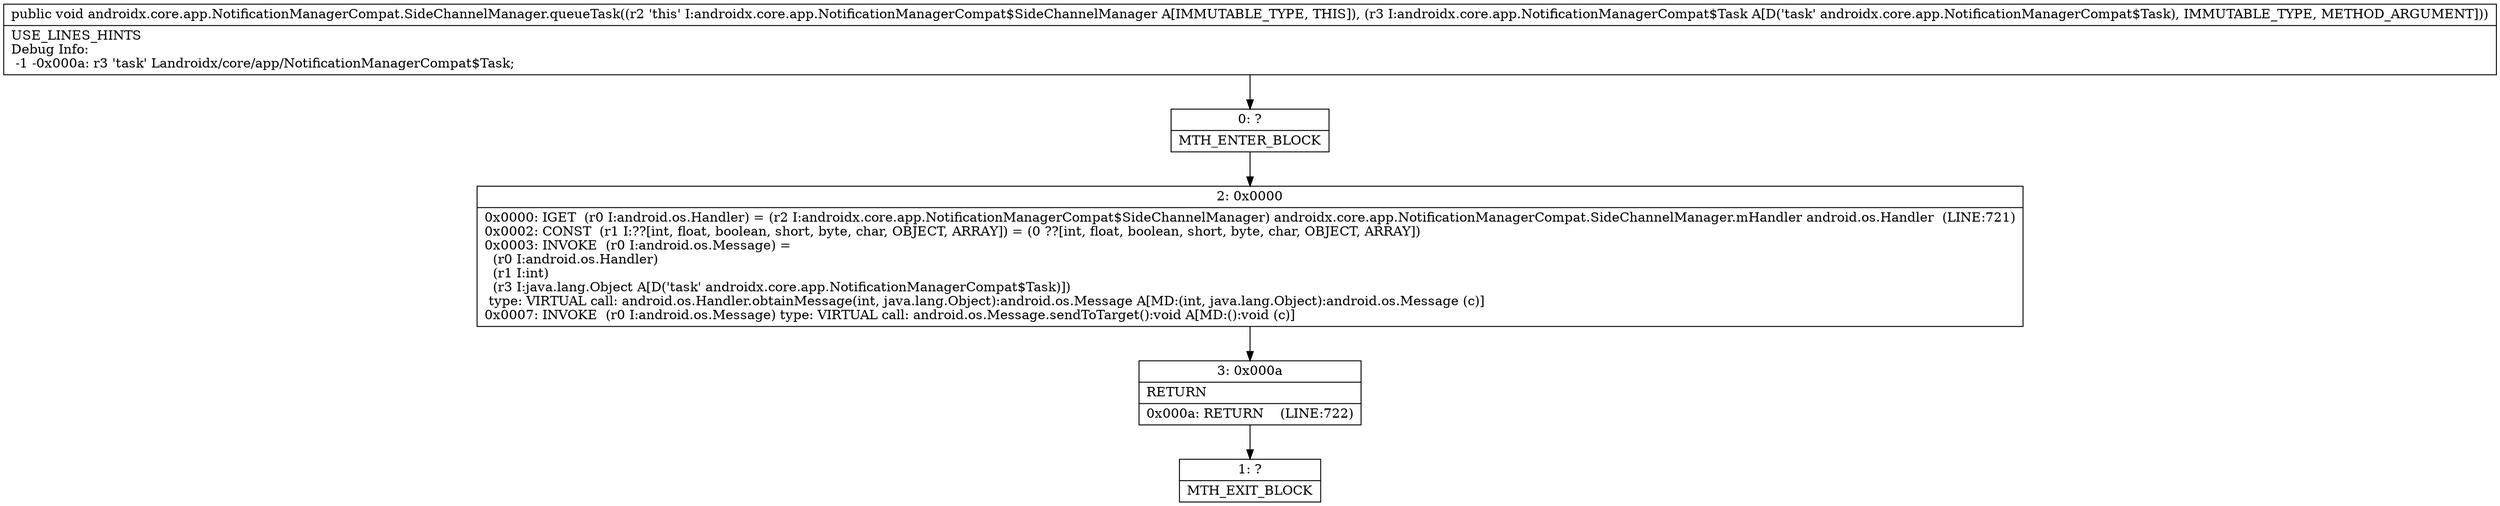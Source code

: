 digraph "CFG forandroidx.core.app.NotificationManagerCompat.SideChannelManager.queueTask(Landroidx\/core\/app\/NotificationManagerCompat$Task;)V" {
Node_0 [shape=record,label="{0\:\ ?|MTH_ENTER_BLOCK\l}"];
Node_2 [shape=record,label="{2\:\ 0x0000|0x0000: IGET  (r0 I:android.os.Handler) = (r2 I:androidx.core.app.NotificationManagerCompat$SideChannelManager) androidx.core.app.NotificationManagerCompat.SideChannelManager.mHandler android.os.Handler  (LINE:721)\l0x0002: CONST  (r1 I:??[int, float, boolean, short, byte, char, OBJECT, ARRAY]) = (0 ??[int, float, boolean, short, byte, char, OBJECT, ARRAY]) \l0x0003: INVOKE  (r0 I:android.os.Message) = \l  (r0 I:android.os.Handler)\l  (r1 I:int)\l  (r3 I:java.lang.Object A[D('task' androidx.core.app.NotificationManagerCompat$Task)])\l type: VIRTUAL call: android.os.Handler.obtainMessage(int, java.lang.Object):android.os.Message A[MD:(int, java.lang.Object):android.os.Message (c)]\l0x0007: INVOKE  (r0 I:android.os.Message) type: VIRTUAL call: android.os.Message.sendToTarget():void A[MD:():void (c)]\l}"];
Node_3 [shape=record,label="{3\:\ 0x000a|RETURN\l|0x000a: RETURN    (LINE:722)\l}"];
Node_1 [shape=record,label="{1\:\ ?|MTH_EXIT_BLOCK\l}"];
MethodNode[shape=record,label="{public void androidx.core.app.NotificationManagerCompat.SideChannelManager.queueTask((r2 'this' I:androidx.core.app.NotificationManagerCompat$SideChannelManager A[IMMUTABLE_TYPE, THIS]), (r3 I:androidx.core.app.NotificationManagerCompat$Task A[D('task' androidx.core.app.NotificationManagerCompat$Task), IMMUTABLE_TYPE, METHOD_ARGUMENT]))  | USE_LINES_HINTS\lDebug Info:\l  \-1 \-0x000a: r3 'task' Landroidx\/core\/app\/NotificationManagerCompat$Task;\l}"];
MethodNode -> Node_0;Node_0 -> Node_2;
Node_2 -> Node_3;
Node_3 -> Node_1;
}

